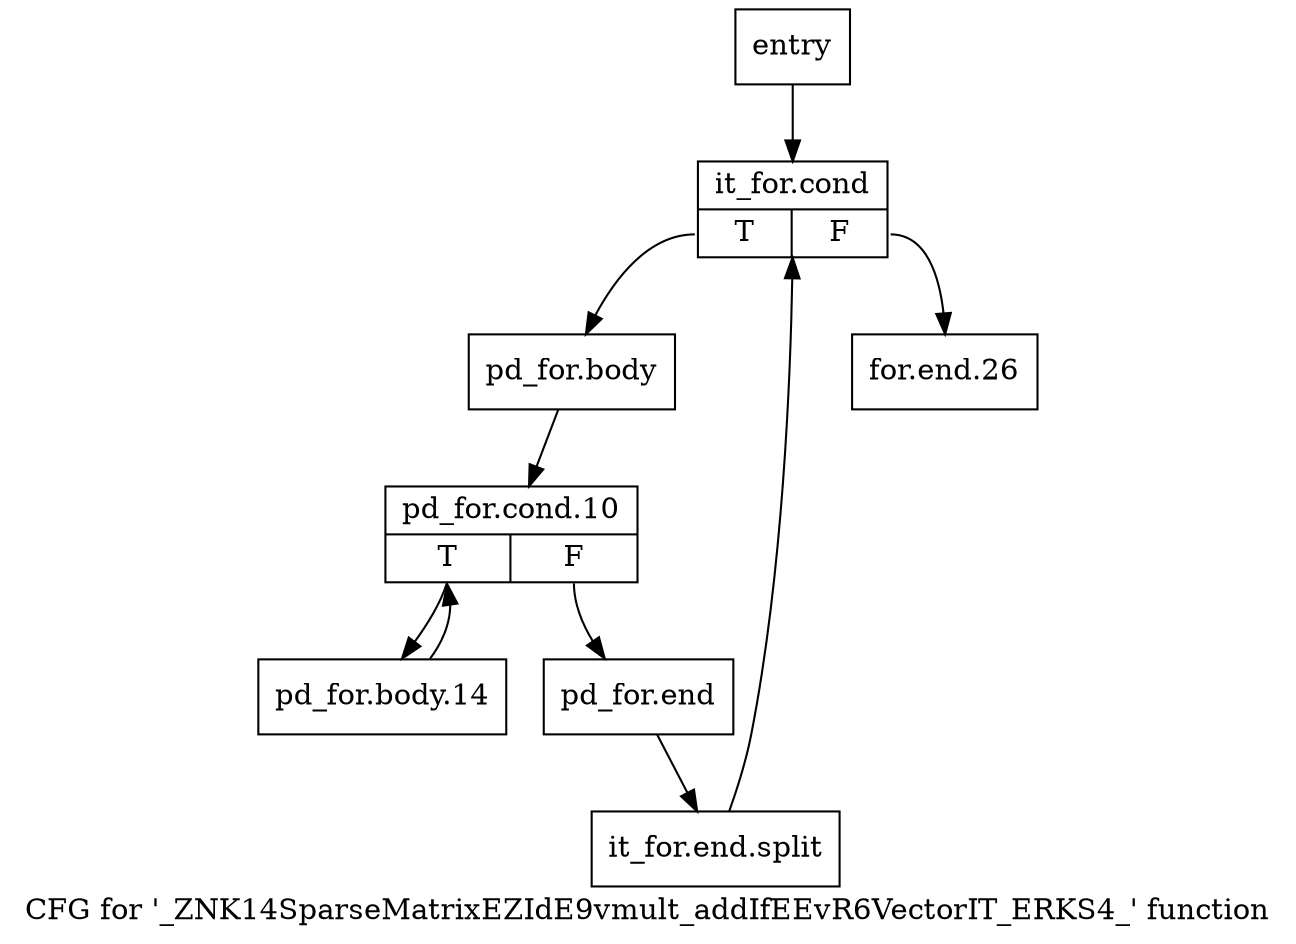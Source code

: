 digraph "CFG for '_ZNK14SparseMatrixEZIdE9vmult_addIfEEvR6VectorIT_ERKS4_' function" {
	label="CFG for '_ZNK14SparseMatrixEZIdE9vmult_addIfEEvR6VectorIT_ERKS4_' function";

	Node0x72bf130 [shape=record,label="{entry}"];
	Node0x72bf130 -> Node0x72bf180;
	Node0x72bf180 [shape=record,label="{it_for.cond|{<s0>T|<s1>F}}"];
	Node0x72bf180:s0 -> Node0x72bf9f0;
	Node0x72bf180:s1 -> Node0x72bfb30;
	Node0x72bf9f0 [shape=record,label="{pd_for.body}"];
	Node0x72bf9f0 -> Node0x72bfa40;
	Node0x72bfa40 [shape=record,label="{pd_for.cond.10|{<s0>T|<s1>F}}"];
	Node0x72bfa40:s0 -> Node0x72bfa90;
	Node0x72bfa40:s1 -> Node0x72bfae0;
	Node0x72bfa90 [shape=record,label="{pd_for.body.14}"];
	Node0x72bfa90 -> Node0x72bfa40;
	Node0x72bfae0 [shape=record,label="{pd_for.end}"];
	Node0x72bfae0 -> Node0xb20ab20;
	Node0xb20ab20 [shape=record,label="{it_for.end.split}"];
	Node0xb20ab20 -> Node0x72bf180;
	Node0x72bfb30 [shape=record,label="{for.end.26}"];
}
